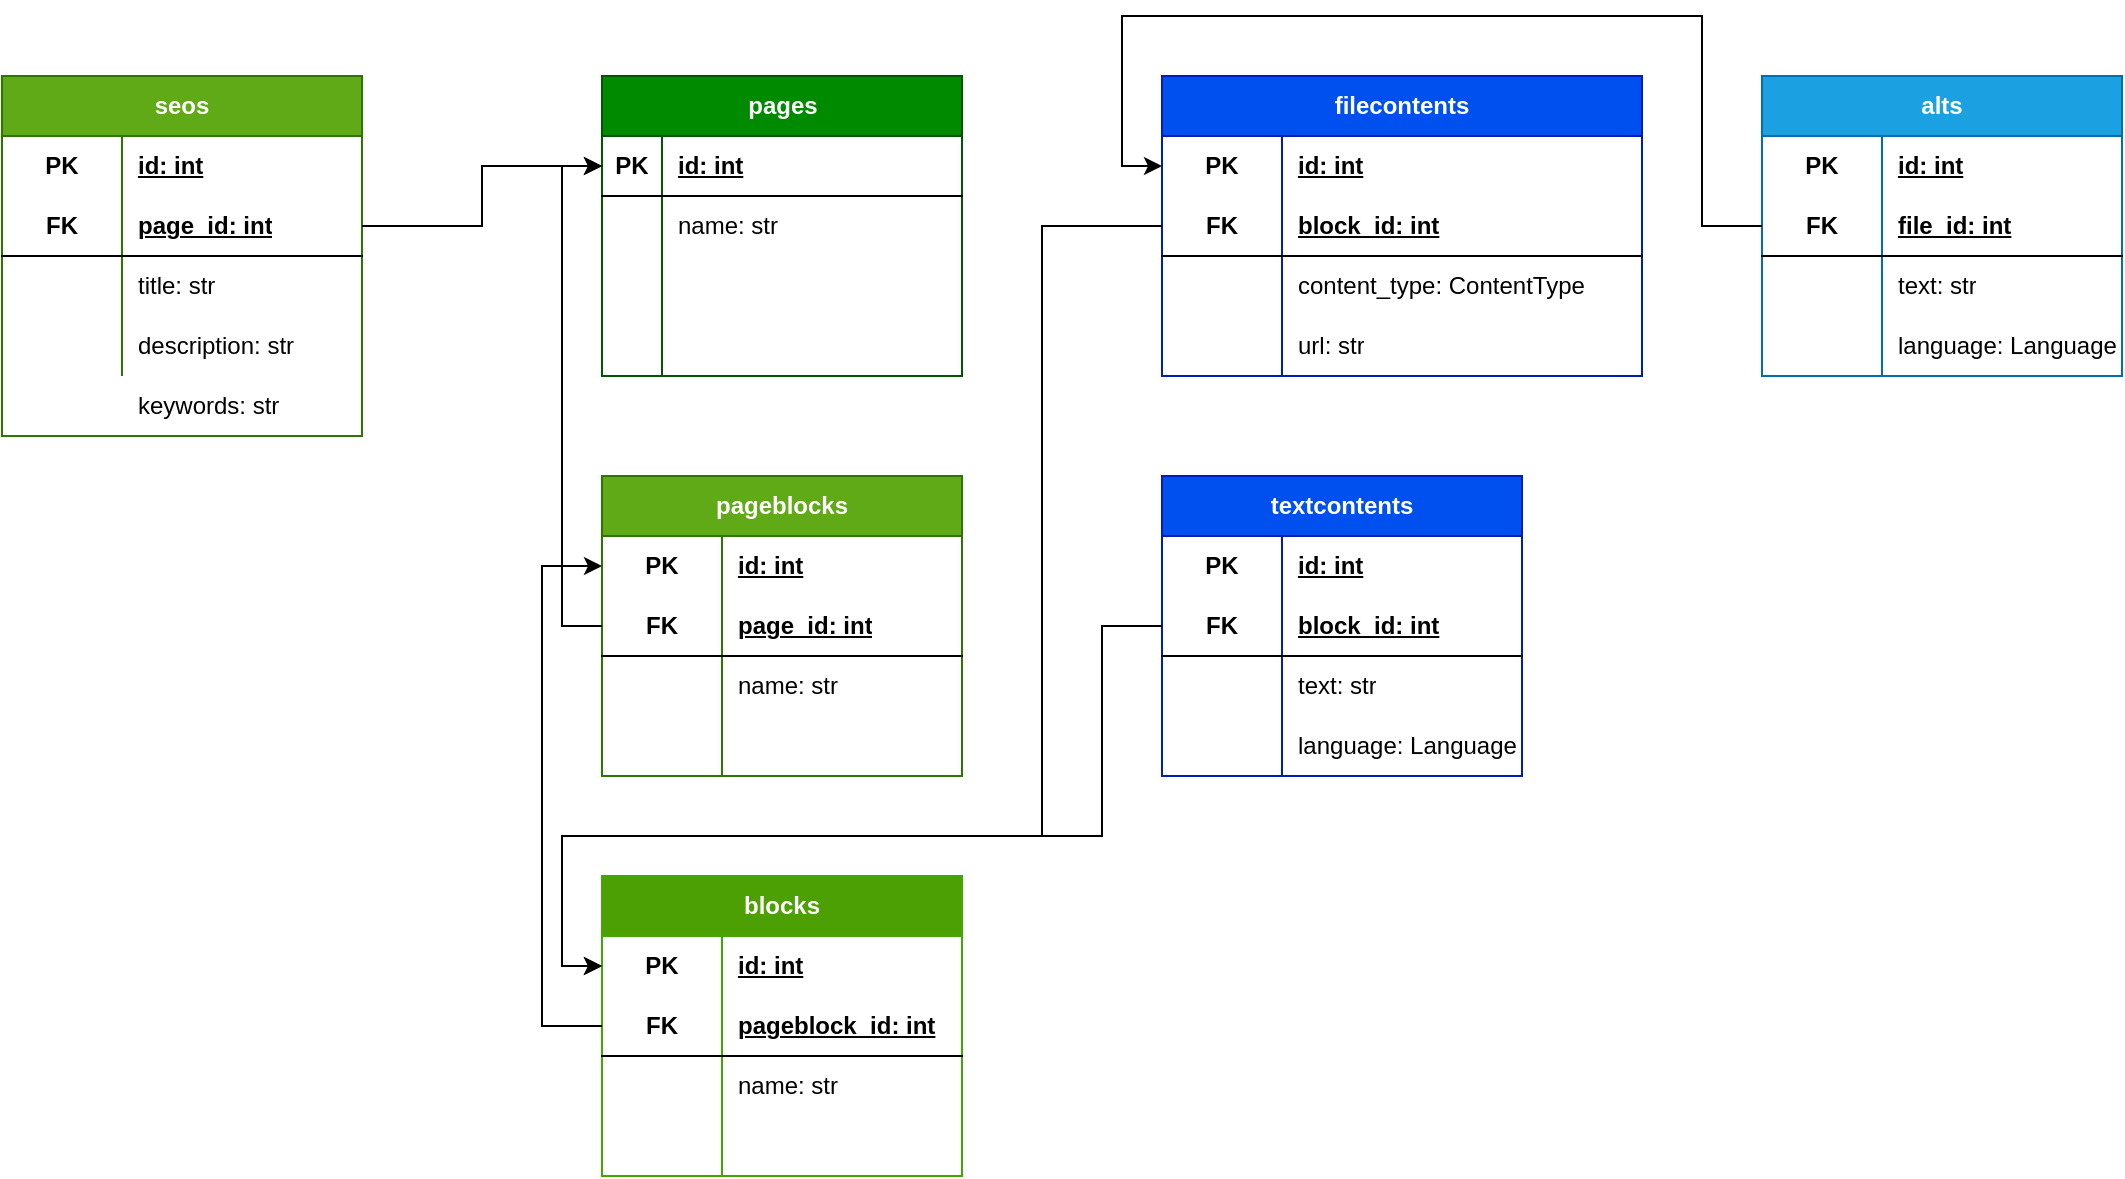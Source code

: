 <mxfile version="21.3.7" type="github">
  <diagram name="db" id="6t61us_oKFH6QvBOhGWx">
    <mxGraphModel dx="1941" dy="616" grid="1" gridSize="10" guides="1" tooltips="1" connect="1" arrows="1" fold="1" page="1" pageScale="1" pageWidth="827" pageHeight="1169" math="0" shadow="0">
      <root>
        <mxCell id="0" />
        <mxCell id="1" parent="0" />
        <mxCell id="Ygt4r0EHPsFmUSFiQXaP-1" value="pages" style="shape=table;startSize=30;container=1;collapsible=1;childLayout=tableLayout;fixedRows=1;rowLines=0;fontStyle=1;align=center;resizeLast=1;html=1;fillColor=#008a00;fontColor=#ffffff;strokeColor=#005700;" vertex="1" parent="1">
          <mxGeometry x="40" y="40" width="180" height="150" as="geometry" />
        </mxCell>
        <mxCell id="Ygt4r0EHPsFmUSFiQXaP-2" value="" style="shape=tableRow;horizontal=0;startSize=0;swimlaneHead=0;swimlaneBody=0;fillColor=none;collapsible=0;dropTarget=0;points=[[0,0.5],[1,0.5]];portConstraint=eastwest;top=0;left=0;right=0;bottom=1;" vertex="1" parent="Ygt4r0EHPsFmUSFiQXaP-1">
          <mxGeometry y="30" width="180" height="30" as="geometry" />
        </mxCell>
        <mxCell id="Ygt4r0EHPsFmUSFiQXaP-3" value="PK" style="shape=partialRectangle;connectable=0;fillColor=none;top=0;left=0;bottom=0;right=0;fontStyle=1;overflow=hidden;whiteSpace=wrap;html=1;" vertex="1" parent="Ygt4r0EHPsFmUSFiQXaP-2">
          <mxGeometry width="30" height="30" as="geometry">
            <mxRectangle width="30" height="30" as="alternateBounds" />
          </mxGeometry>
        </mxCell>
        <mxCell id="Ygt4r0EHPsFmUSFiQXaP-4" value="id: int" style="shape=partialRectangle;connectable=0;fillColor=none;top=0;left=0;bottom=0;right=0;align=left;spacingLeft=6;fontStyle=5;overflow=hidden;whiteSpace=wrap;html=1;" vertex="1" parent="Ygt4r0EHPsFmUSFiQXaP-2">
          <mxGeometry x="30" width="150" height="30" as="geometry">
            <mxRectangle width="150" height="30" as="alternateBounds" />
          </mxGeometry>
        </mxCell>
        <mxCell id="Ygt4r0EHPsFmUSFiQXaP-5" value="" style="shape=tableRow;horizontal=0;startSize=0;swimlaneHead=0;swimlaneBody=0;fillColor=none;collapsible=0;dropTarget=0;points=[[0,0.5],[1,0.5]];portConstraint=eastwest;top=0;left=0;right=0;bottom=0;" vertex="1" parent="Ygt4r0EHPsFmUSFiQXaP-1">
          <mxGeometry y="60" width="180" height="30" as="geometry" />
        </mxCell>
        <mxCell id="Ygt4r0EHPsFmUSFiQXaP-6" value="" style="shape=partialRectangle;connectable=0;fillColor=none;top=0;left=0;bottom=0;right=0;editable=1;overflow=hidden;whiteSpace=wrap;html=1;" vertex="1" parent="Ygt4r0EHPsFmUSFiQXaP-5">
          <mxGeometry width="30" height="30" as="geometry">
            <mxRectangle width="30" height="30" as="alternateBounds" />
          </mxGeometry>
        </mxCell>
        <mxCell id="Ygt4r0EHPsFmUSFiQXaP-7" value="name: str" style="shape=partialRectangle;connectable=0;fillColor=none;top=0;left=0;bottom=0;right=0;align=left;spacingLeft=6;overflow=hidden;whiteSpace=wrap;html=1;" vertex="1" parent="Ygt4r0EHPsFmUSFiQXaP-5">
          <mxGeometry x="30" width="150" height="30" as="geometry">
            <mxRectangle width="150" height="30" as="alternateBounds" />
          </mxGeometry>
        </mxCell>
        <mxCell id="Ygt4r0EHPsFmUSFiQXaP-8" value="" style="shape=tableRow;horizontal=0;startSize=0;swimlaneHead=0;swimlaneBody=0;fillColor=none;collapsible=0;dropTarget=0;points=[[0,0.5],[1,0.5]];portConstraint=eastwest;top=0;left=0;right=0;bottom=0;" vertex="1" parent="Ygt4r0EHPsFmUSFiQXaP-1">
          <mxGeometry y="90" width="180" height="30" as="geometry" />
        </mxCell>
        <mxCell id="Ygt4r0EHPsFmUSFiQXaP-9" value="" style="shape=partialRectangle;connectable=0;fillColor=none;top=0;left=0;bottom=0;right=0;editable=1;overflow=hidden;whiteSpace=wrap;html=1;" vertex="1" parent="Ygt4r0EHPsFmUSFiQXaP-8">
          <mxGeometry width="30" height="30" as="geometry">
            <mxRectangle width="30" height="30" as="alternateBounds" />
          </mxGeometry>
        </mxCell>
        <mxCell id="Ygt4r0EHPsFmUSFiQXaP-10" value="" style="shape=partialRectangle;connectable=0;fillColor=none;top=0;left=0;bottom=0;right=0;align=left;spacingLeft=6;overflow=hidden;whiteSpace=wrap;html=1;" vertex="1" parent="Ygt4r0EHPsFmUSFiQXaP-8">
          <mxGeometry x="30" width="150" height="30" as="geometry">
            <mxRectangle width="150" height="30" as="alternateBounds" />
          </mxGeometry>
        </mxCell>
        <mxCell id="Ygt4r0EHPsFmUSFiQXaP-11" value="" style="shape=tableRow;horizontal=0;startSize=0;swimlaneHead=0;swimlaneBody=0;fillColor=none;collapsible=0;dropTarget=0;points=[[0,0.5],[1,0.5]];portConstraint=eastwest;top=0;left=0;right=0;bottom=0;" vertex="1" parent="Ygt4r0EHPsFmUSFiQXaP-1">
          <mxGeometry y="120" width="180" height="30" as="geometry" />
        </mxCell>
        <mxCell id="Ygt4r0EHPsFmUSFiQXaP-12" value="" style="shape=partialRectangle;connectable=0;fillColor=none;top=0;left=0;bottom=0;right=0;editable=1;overflow=hidden;whiteSpace=wrap;html=1;" vertex="1" parent="Ygt4r0EHPsFmUSFiQXaP-11">
          <mxGeometry width="30" height="30" as="geometry">
            <mxRectangle width="30" height="30" as="alternateBounds" />
          </mxGeometry>
        </mxCell>
        <mxCell id="Ygt4r0EHPsFmUSFiQXaP-13" value="" style="shape=partialRectangle;connectable=0;fillColor=none;top=0;left=0;bottom=0;right=0;align=left;spacingLeft=6;overflow=hidden;whiteSpace=wrap;html=1;" vertex="1" parent="Ygt4r0EHPsFmUSFiQXaP-11">
          <mxGeometry x="30" width="150" height="30" as="geometry">
            <mxRectangle width="150" height="30" as="alternateBounds" />
          </mxGeometry>
        </mxCell>
        <mxCell id="Ygt4r0EHPsFmUSFiQXaP-27" value="pageblocks" style="shape=table;startSize=30;container=1;collapsible=1;childLayout=tableLayout;fixedRows=1;rowLines=0;fontStyle=1;align=center;resizeLast=1;html=1;whiteSpace=wrap;fillColor=#60a917;fontColor=#ffffff;strokeColor=#2D7600;" vertex="1" parent="1">
          <mxGeometry x="40" y="240" width="180" height="150" as="geometry" />
        </mxCell>
        <mxCell id="Ygt4r0EHPsFmUSFiQXaP-28" value="" style="shape=tableRow;horizontal=0;startSize=0;swimlaneHead=0;swimlaneBody=0;fillColor=none;collapsible=0;dropTarget=0;points=[[0,0.5],[1,0.5]];portConstraint=eastwest;top=0;left=0;right=0;bottom=0;html=1;" vertex="1" parent="Ygt4r0EHPsFmUSFiQXaP-27">
          <mxGeometry y="30" width="180" height="30" as="geometry" />
        </mxCell>
        <mxCell id="Ygt4r0EHPsFmUSFiQXaP-29" value="PK" style="shape=partialRectangle;connectable=0;fillColor=none;top=0;left=0;bottom=0;right=0;fontStyle=1;overflow=hidden;html=1;whiteSpace=wrap;" vertex="1" parent="Ygt4r0EHPsFmUSFiQXaP-28">
          <mxGeometry width="60" height="30" as="geometry">
            <mxRectangle width="60" height="30" as="alternateBounds" />
          </mxGeometry>
        </mxCell>
        <mxCell id="Ygt4r0EHPsFmUSFiQXaP-30" value="id: int" style="shape=partialRectangle;connectable=0;fillColor=none;top=0;left=0;bottom=0;right=0;align=left;spacingLeft=6;fontStyle=5;overflow=hidden;html=1;whiteSpace=wrap;" vertex="1" parent="Ygt4r0EHPsFmUSFiQXaP-28">
          <mxGeometry x="60" width="120" height="30" as="geometry">
            <mxRectangle width="120" height="30" as="alternateBounds" />
          </mxGeometry>
        </mxCell>
        <mxCell id="Ygt4r0EHPsFmUSFiQXaP-31" value="" style="shape=tableRow;horizontal=0;startSize=0;swimlaneHead=0;swimlaneBody=0;fillColor=none;collapsible=0;dropTarget=0;points=[[0,0.5],[1,0.5]];portConstraint=eastwest;top=0;left=0;right=0;bottom=1;html=1;" vertex="1" parent="Ygt4r0EHPsFmUSFiQXaP-27">
          <mxGeometry y="60" width="180" height="30" as="geometry" />
        </mxCell>
        <mxCell id="Ygt4r0EHPsFmUSFiQXaP-32" value="FK" style="shape=partialRectangle;connectable=0;fillColor=none;top=0;left=0;bottom=0;right=0;fontStyle=1;overflow=hidden;html=1;whiteSpace=wrap;" vertex="1" parent="Ygt4r0EHPsFmUSFiQXaP-31">
          <mxGeometry width="60" height="30" as="geometry">
            <mxRectangle width="60" height="30" as="alternateBounds" />
          </mxGeometry>
        </mxCell>
        <mxCell id="Ygt4r0EHPsFmUSFiQXaP-33" value="page_id: int" style="shape=partialRectangle;connectable=0;fillColor=none;top=0;left=0;bottom=0;right=0;align=left;spacingLeft=6;fontStyle=5;overflow=hidden;html=1;whiteSpace=wrap;" vertex="1" parent="Ygt4r0EHPsFmUSFiQXaP-31">
          <mxGeometry x="60" width="120" height="30" as="geometry">
            <mxRectangle width="120" height="30" as="alternateBounds" />
          </mxGeometry>
        </mxCell>
        <mxCell id="Ygt4r0EHPsFmUSFiQXaP-34" value="" style="shape=tableRow;horizontal=0;startSize=0;swimlaneHead=0;swimlaneBody=0;fillColor=none;collapsible=0;dropTarget=0;points=[[0,0.5],[1,0.5]];portConstraint=eastwest;top=0;left=0;right=0;bottom=0;html=1;" vertex="1" parent="Ygt4r0EHPsFmUSFiQXaP-27">
          <mxGeometry y="90" width="180" height="30" as="geometry" />
        </mxCell>
        <mxCell id="Ygt4r0EHPsFmUSFiQXaP-35" value="" style="shape=partialRectangle;connectable=0;fillColor=none;top=0;left=0;bottom=0;right=0;editable=1;overflow=hidden;html=1;whiteSpace=wrap;" vertex="1" parent="Ygt4r0EHPsFmUSFiQXaP-34">
          <mxGeometry width="60" height="30" as="geometry">
            <mxRectangle width="60" height="30" as="alternateBounds" />
          </mxGeometry>
        </mxCell>
        <mxCell id="Ygt4r0EHPsFmUSFiQXaP-36" value="name: str" style="shape=partialRectangle;connectable=0;fillColor=none;top=0;left=0;bottom=0;right=0;align=left;spacingLeft=6;overflow=hidden;html=1;whiteSpace=wrap;" vertex="1" parent="Ygt4r0EHPsFmUSFiQXaP-34">
          <mxGeometry x="60" width="120" height="30" as="geometry">
            <mxRectangle width="120" height="30" as="alternateBounds" />
          </mxGeometry>
        </mxCell>
        <mxCell id="Ygt4r0EHPsFmUSFiQXaP-37" value="" style="shape=tableRow;horizontal=0;startSize=0;swimlaneHead=0;swimlaneBody=0;fillColor=none;collapsible=0;dropTarget=0;points=[[0,0.5],[1,0.5]];portConstraint=eastwest;top=0;left=0;right=0;bottom=0;html=1;" vertex="1" parent="Ygt4r0EHPsFmUSFiQXaP-27">
          <mxGeometry y="120" width="180" height="30" as="geometry" />
        </mxCell>
        <mxCell id="Ygt4r0EHPsFmUSFiQXaP-38" value="" style="shape=partialRectangle;connectable=0;fillColor=none;top=0;left=0;bottom=0;right=0;editable=1;overflow=hidden;html=1;whiteSpace=wrap;" vertex="1" parent="Ygt4r0EHPsFmUSFiQXaP-37">
          <mxGeometry width="60" height="30" as="geometry">
            <mxRectangle width="60" height="30" as="alternateBounds" />
          </mxGeometry>
        </mxCell>
        <mxCell id="Ygt4r0EHPsFmUSFiQXaP-39" value="" style="shape=partialRectangle;connectable=0;fillColor=none;top=0;left=0;bottom=0;right=0;align=left;spacingLeft=6;overflow=hidden;html=1;whiteSpace=wrap;" vertex="1" parent="Ygt4r0EHPsFmUSFiQXaP-37">
          <mxGeometry x="60" width="120" height="30" as="geometry">
            <mxRectangle width="120" height="30" as="alternateBounds" />
          </mxGeometry>
        </mxCell>
        <mxCell id="Ygt4r0EHPsFmUSFiQXaP-41" style="edgeStyle=orthogonalEdgeStyle;rounded=0;orthogonalLoop=1;jettySize=auto;html=1;entryX=0;entryY=0.5;entryDx=0;entryDy=0;" edge="1" parent="1" source="Ygt4r0EHPsFmUSFiQXaP-31" target="Ygt4r0EHPsFmUSFiQXaP-2">
          <mxGeometry relative="1" as="geometry" />
        </mxCell>
        <mxCell id="Ygt4r0EHPsFmUSFiQXaP-42" value="blocks" style="shape=table;startSize=30;container=1;collapsible=1;childLayout=tableLayout;fixedRows=1;rowLines=0;fontStyle=1;align=center;resizeLast=1;html=1;whiteSpace=wrap;fillColor=#4ca003;fontColor=#ffffff;strokeColor=#40A800;" vertex="1" parent="1">
          <mxGeometry x="40" y="440" width="180" height="150" as="geometry" />
        </mxCell>
        <mxCell id="Ygt4r0EHPsFmUSFiQXaP-43" value="" style="shape=tableRow;horizontal=0;startSize=0;swimlaneHead=0;swimlaneBody=0;fillColor=none;collapsible=0;dropTarget=0;points=[[0,0.5],[1,0.5]];portConstraint=eastwest;top=0;left=0;right=0;bottom=0;html=1;" vertex="1" parent="Ygt4r0EHPsFmUSFiQXaP-42">
          <mxGeometry y="30" width="180" height="30" as="geometry" />
        </mxCell>
        <mxCell id="Ygt4r0EHPsFmUSFiQXaP-44" value="PK" style="shape=partialRectangle;connectable=0;fillColor=none;top=0;left=0;bottom=0;right=0;fontStyle=1;overflow=hidden;html=1;whiteSpace=wrap;" vertex="1" parent="Ygt4r0EHPsFmUSFiQXaP-43">
          <mxGeometry width="60" height="30" as="geometry">
            <mxRectangle width="60" height="30" as="alternateBounds" />
          </mxGeometry>
        </mxCell>
        <mxCell id="Ygt4r0EHPsFmUSFiQXaP-45" value="id: int" style="shape=partialRectangle;connectable=0;fillColor=none;top=0;left=0;bottom=0;right=0;align=left;spacingLeft=6;fontStyle=5;overflow=hidden;html=1;whiteSpace=wrap;" vertex="1" parent="Ygt4r0EHPsFmUSFiQXaP-43">
          <mxGeometry x="60" width="120" height="30" as="geometry">
            <mxRectangle width="120" height="30" as="alternateBounds" />
          </mxGeometry>
        </mxCell>
        <mxCell id="Ygt4r0EHPsFmUSFiQXaP-46" value="" style="shape=tableRow;horizontal=0;startSize=0;swimlaneHead=0;swimlaneBody=0;fillColor=none;collapsible=0;dropTarget=0;points=[[0,0.5],[1,0.5]];portConstraint=eastwest;top=0;left=0;right=0;bottom=1;html=1;" vertex="1" parent="Ygt4r0EHPsFmUSFiQXaP-42">
          <mxGeometry y="60" width="180" height="30" as="geometry" />
        </mxCell>
        <mxCell id="Ygt4r0EHPsFmUSFiQXaP-47" value="FK" style="shape=partialRectangle;connectable=0;fillColor=none;top=0;left=0;bottom=0;right=0;fontStyle=1;overflow=hidden;html=1;whiteSpace=wrap;" vertex="1" parent="Ygt4r0EHPsFmUSFiQXaP-46">
          <mxGeometry width="60" height="30" as="geometry">
            <mxRectangle width="60" height="30" as="alternateBounds" />
          </mxGeometry>
        </mxCell>
        <mxCell id="Ygt4r0EHPsFmUSFiQXaP-48" value="pageblock_id: int" style="shape=partialRectangle;connectable=0;fillColor=none;top=0;left=0;bottom=0;right=0;align=left;spacingLeft=6;fontStyle=5;overflow=hidden;html=1;whiteSpace=wrap;" vertex="1" parent="Ygt4r0EHPsFmUSFiQXaP-46">
          <mxGeometry x="60" width="120" height="30" as="geometry">
            <mxRectangle width="120" height="30" as="alternateBounds" />
          </mxGeometry>
        </mxCell>
        <mxCell id="Ygt4r0EHPsFmUSFiQXaP-49" value="" style="shape=tableRow;horizontal=0;startSize=0;swimlaneHead=0;swimlaneBody=0;fillColor=none;collapsible=0;dropTarget=0;points=[[0,0.5],[1,0.5]];portConstraint=eastwest;top=0;left=0;right=0;bottom=0;html=1;" vertex="1" parent="Ygt4r0EHPsFmUSFiQXaP-42">
          <mxGeometry y="90" width="180" height="30" as="geometry" />
        </mxCell>
        <mxCell id="Ygt4r0EHPsFmUSFiQXaP-50" value="" style="shape=partialRectangle;connectable=0;fillColor=none;top=0;left=0;bottom=0;right=0;editable=1;overflow=hidden;html=1;whiteSpace=wrap;" vertex="1" parent="Ygt4r0EHPsFmUSFiQXaP-49">
          <mxGeometry width="60" height="30" as="geometry">
            <mxRectangle width="60" height="30" as="alternateBounds" />
          </mxGeometry>
        </mxCell>
        <mxCell id="Ygt4r0EHPsFmUSFiQXaP-51" value="name: str" style="shape=partialRectangle;connectable=0;fillColor=none;top=0;left=0;bottom=0;right=0;align=left;spacingLeft=6;overflow=hidden;html=1;whiteSpace=wrap;" vertex="1" parent="Ygt4r0EHPsFmUSFiQXaP-49">
          <mxGeometry x="60" width="120" height="30" as="geometry">
            <mxRectangle width="120" height="30" as="alternateBounds" />
          </mxGeometry>
        </mxCell>
        <mxCell id="Ygt4r0EHPsFmUSFiQXaP-52" value="" style="shape=tableRow;horizontal=0;startSize=0;swimlaneHead=0;swimlaneBody=0;fillColor=none;collapsible=0;dropTarget=0;points=[[0,0.5],[1,0.5]];portConstraint=eastwest;top=0;left=0;right=0;bottom=0;html=1;" vertex="1" parent="Ygt4r0EHPsFmUSFiQXaP-42">
          <mxGeometry y="120" width="180" height="30" as="geometry" />
        </mxCell>
        <mxCell id="Ygt4r0EHPsFmUSFiQXaP-53" value="" style="shape=partialRectangle;connectable=0;fillColor=none;top=0;left=0;bottom=0;right=0;editable=1;overflow=hidden;html=1;whiteSpace=wrap;" vertex="1" parent="Ygt4r0EHPsFmUSFiQXaP-52">
          <mxGeometry width="60" height="30" as="geometry">
            <mxRectangle width="60" height="30" as="alternateBounds" />
          </mxGeometry>
        </mxCell>
        <mxCell id="Ygt4r0EHPsFmUSFiQXaP-54" value="" style="shape=partialRectangle;connectable=0;fillColor=none;top=0;left=0;bottom=0;right=0;align=left;spacingLeft=6;overflow=hidden;html=1;whiteSpace=wrap;" vertex="1" parent="Ygt4r0EHPsFmUSFiQXaP-52">
          <mxGeometry x="60" width="120" height="30" as="geometry">
            <mxRectangle width="120" height="30" as="alternateBounds" />
          </mxGeometry>
        </mxCell>
        <mxCell id="Ygt4r0EHPsFmUSFiQXaP-55" style="edgeStyle=orthogonalEdgeStyle;rounded=0;orthogonalLoop=1;jettySize=auto;html=1;entryX=0;entryY=0.5;entryDx=0;entryDy=0;" edge="1" parent="1" source="Ygt4r0EHPsFmUSFiQXaP-46" target="Ygt4r0EHPsFmUSFiQXaP-28">
          <mxGeometry relative="1" as="geometry">
            <Array as="points">
              <mxPoint x="10" y="515" />
              <mxPoint x="10" y="285" />
            </Array>
          </mxGeometry>
        </mxCell>
        <mxCell id="Ygt4r0EHPsFmUSFiQXaP-56" value="filecontents" style="shape=table;startSize=30;container=1;collapsible=1;childLayout=tableLayout;fixedRows=1;rowLines=0;fontStyle=1;align=center;resizeLast=1;html=1;whiteSpace=wrap;fillColor=#0050ef;fontColor=#ffffff;strokeColor=#001DBC;" vertex="1" parent="1">
          <mxGeometry x="320" y="40" width="240" height="150" as="geometry" />
        </mxCell>
        <mxCell id="Ygt4r0EHPsFmUSFiQXaP-57" value="" style="shape=tableRow;horizontal=0;startSize=0;swimlaneHead=0;swimlaneBody=0;fillColor=none;collapsible=0;dropTarget=0;points=[[0,0.5],[1,0.5]];portConstraint=eastwest;top=0;left=0;right=0;bottom=0;html=1;" vertex="1" parent="Ygt4r0EHPsFmUSFiQXaP-56">
          <mxGeometry y="30" width="240" height="30" as="geometry" />
        </mxCell>
        <mxCell id="Ygt4r0EHPsFmUSFiQXaP-58" value="PK" style="shape=partialRectangle;connectable=0;fillColor=none;top=0;left=0;bottom=0;right=0;fontStyle=1;overflow=hidden;html=1;whiteSpace=wrap;" vertex="1" parent="Ygt4r0EHPsFmUSFiQXaP-57">
          <mxGeometry width="60" height="30" as="geometry">
            <mxRectangle width="60" height="30" as="alternateBounds" />
          </mxGeometry>
        </mxCell>
        <mxCell id="Ygt4r0EHPsFmUSFiQXaP-59" value="id: int" style="shape=partialRectangle;connectable=0;fillColor=none;top=0;left=0;bottom=0;right=0;align=left;spacingLeft=6;fontStyle=5;overflow=hidden;html=1;whiteSpace=wrap;" vertex="1" parent="Ygt4r0EHPsFmUSFiQXaP-57">
          <mxGeometry x="60" width="180" height="30" as="geometry">
            <mxRectangle width="180" height="30" as="alternateBounds" />
          </mxGeometry>
        </mxCell>
        <mxCell id="Ygt4r0EHPsFmUSFiQXaP-60" value="" style="shape=tableRow;horizontal=0;startSize=0;swimlaneHead=0;swimlaneBody=0;fillColor=none;collapsible=0;dropTarget=0;points=[[0,0.5],[1,0.5]];portConstraint=eastwest;top=0;left=0;right=0;bottom=1;html=1;" vertex="1" parent="Ygt4r0EHPsFmUSFiQXaP-56">
          <mxGeometry y="60" width="240" height="30" as="geometry" />
        </mxCell>
        <mxCell id="Ygt4r0EHPsFmUSFiQXaP-61" value="FK" style="shape=partialRectangle;connectable=0;fillColor=none;top=0;left=0;bottom=0;right=0;fontStyle=1;overflow=hidden;html=1;whiteSpace=wrap;" vertex="1" parent="Ygt4r0EHPsFmUSFiQXaP-60">
          <mxGeometry width="60" height="30" as="geometry">
            <mxRectangle width="60" height="30" as="alternateBounds" />
          </mxGeometry>
        </mxCell>
        <mxCell id="Ygt4r0EHPsFmUSFiQXaP-62" value="block_id: int" style="shape=partialRectangle;connectable=0;fillColor=none;top=0;left=0;bottom=0;right=0;align=left;spacingLeft=6;fontStyle=5;overflow=hidden;html=1;whiteSpace=wrap;" vertex="1" parent="Ygt4r0EHPsFmUSFiQXaP-60">
          <mxGeometry x="60" width="180" height="30" as="geometry">
            <mxRectangle width="180" height="30" as="alternateBounds" />
          </mxGeometry>
        </mxCell>
        <mxCell id="Ygt4r0EHPsFmUSFiQXaP-63" value="" style="shape=tableRow;horizontal=0;startSize=0;swimlaneHead=0;swimlaneBody=0;fillColor=none;collapsible=0;dropTarget=0;points=[[0,0.5],[1,0.5]];portConstraint=eastwest;top=0;left=0;right=0;bottom=0;html=1;" vertex="1" parent="Ygt4r0EHPsFmUSFiQXaP-56">
          <mxGeometry y="90" width="240" height="30" as="geometry" />
        </mxCell>
        <mxCell id="Ygt4r0EHPsFmUSFiQXaP-64" value="" style="shape=partialRectangle;connectable=0;fillColor=none;top=0;left=0;bottom=0;right=0;editable=1;overflow=hidden;html=1;whiteSpace=wrap;" vertex="1" parent="Ygt4r0EHPsFmUSFiQXaP-63">
          <mxGeometry width="60" height="30" as="geometry">
            <mxRectangle width="60" height="30" as="alternateBounds" />
          </mxGeometry>
        </mxCell>
        <mxCell id="Ygt4r0EHPsFmUSFiQXaP-65" value="content_type: ContentType" style="shape=partialRectangle;connectable=0;fillColor=none;top=0;left=0;bottom=0;right=0;align=left;spacingLeft=6;overflow=hidden;html=1;whiteSpace=wrap;" vertex="1" parent="Ygt4r0EHPsFmUSFiQXaP-63">
          <mxGeometry x="60" width="180" height="30" as="geometry">
            <mxRectangle width="180" height="30" as="alternateBounds" />
          </mxGeometry>
        </mxCell>
        <mxCell id="Ygt4r0EHPsFmUSFiQXaP-66" value="" style="shape=tableRow;horizontal=0;startSize=0;swimlaneHead=0;swimlaneBody=0;fillColor=none;collapsible=0;dropTarget=0;points=[[0,0.5],[1,0.5]];portConstraint=eastwest;top=0;left=0;right=0;bottom=0;html=1;" vertex="1" parent="Ygt4r0EHPsFmUSFiQXaP-56">
          <mxGeometry y="120" width="240" height="30" as="geometry" />
        </mxCell>
        <mxCell id="Ygt4r0EHPsFmUSFiQXaP-67" value="" style="shape=partialRectangle;connectable=0;fillColor=none;top=0;left=0;bottom=0;right=0;editable=1;overflow=hidden;html=1;whiteSpace=wrap;" vertex="1" parent="Ygt4r0EHPsFmUSFiQXaP-66">
          <mxGeometry width="60" height="30" as="geometry">
            <mxRectangle width="60" height="30" as="alternateBounds" />
          </mxGeometry>
        </mxCell>
        <mxCell id="Ygt4r0EHPsFmUSFiQXaP-68" value="url: str" style="shape=partialRectangle;connectable=0;fillColor=none;top=0;left=0;bottom=0;right=0;align=left;spacingLeft=6;overflow=hidden;html=1;whiteSpace=wrap;" vertex="1" parent="Ygt4r0EHPsFmUSFiQXaP-66">
          <mxGeometry x="60" width="180" height="30" as="geometry">
            <mxRectangle width="180" height="30" as="alternateBounds" />
          </mxGeometry>
        </mxCell>
        <mxCell id="Ygt4r0EHPsFmUSFiQXaP-69" style="edgeStyle=orthogonalEdgeStyle;rounded=0;orthogonalLoop=1;jettySize=auto;html=1;entryX=0;entryY=0.5;entryDx=0;entryDy=0;" edge="1" parent="1" source="Ygt4r0EHPsFmUSFiQXaP-60" target="Ygt4r0EHPsFmUSFiQXaP-43">
          <mxGeometry relative="1" as="geometry">
            <Array as="points">
              <mxPoint x="260" y="115" />
              <mxPoint x="260" y="420" />
              <mxPoint x="20" y="420" />
              <mxPoint x="20" y="485" />
            </Array>
          </mxGeometry>
        </mxCell>
        <mxCell id="Ygt4r0EHPsFmUSFiQXaP-70" value="textcontents" style="shape=table;startSize=30;container=1;collapsible=1;childLayout=tableLayout;fixedRows=1;rowLines=0;fontStyle=1;align=center;resizeLast=1;html=1;whiteSpace=wrap;fillColor=#0050ef;fontColor=#ffffff;strokeColor=#001DBC;" vertex="1" parent="1">
          <mxGeometry x="320" y="240" width="180" height="150" as="geometry" />
        </mxCell>
        <mxCell id="Ygt4r0EHPsFmUSFiQXaP-71" value="" style="shape=tableRow;horizontal=0;startSize=0;swimlaneHead=0;swimlaneBody=0;fillColor=none;collapsible=0;dropTarget=0;points=[[0,0.5],[1,0.5]];portConstraint=eastwest;top=0;left=0;right=0;bottom=0;html=1;" vertex="1" parent="Ygt4r0EHPsFmUSFiQXaP-70">
          <mxGeometry y="30" width="180" height="30" as="geometry" />
        </mxCell>
        <mxCell id="Ygt4r0EHPsFmUSFiQXaP-72" value="PK" style="shape=partialRectangle;connectable=0;fillColor=none;top=0;left=0;bottom=0;right=0;fontStyle=1;overflow=hidden;html=1;whiteSpace=wrap;" vertex="1" parent="Ygt4r0EHPsFmUSFiQXaP-71">
          <mxGeometry width="60" height="30" as="geometry">
            <mxRectangle width="60" height="30" as="alternateBounds" />
          </mxGeometry>
        </mxCell>
        <mxCell id="Ygt4r0EHPsFmUSFiQXaP-73" value="id: int" style="shape=partialRectangle;connectable=0;fillColor=none;top=0;left=0;bottom=0;right=0;align=left;spacingLeft=6;fontStyle=5;overflow=hidden;html=1;whiteSpace=wrap;" vertex="1" parent="Ygt4r0EHPsFmUSFiQXaP-71">
          <mxGeometry x="60" width="120" height="30" as="geometry">
            <mxRectangle width="120" height="30" as="alternateBounds" />
          </mxGeometry>
        </mxCell>
        <mxCell id="Ygt4r0EHPsFmUSFiQXaP-74" value="" style="shape=tableRow;horizontal=0;startSize=0;swimlaneHead=0;swimlaneBody=0;fillColor=none;collapsible=0;dropTarget=0;points=[[0,0.5],[1,0.5]];portConstraint=eastwest;top=0;left=0;right=0;bottom=1;html=1;" vertex="1" parent="Ygt4r0EHPsFmUSFiQXaP-70">
          <mxGeometry y="60" width="180" height="30" as="geometry" />
        </mxCell>
        <mxCell id="Ygt4r0EHPsFmUSFiQXaP-75" value="FK" style="shape=partialRectangle;connectable=0;fillColor=none;top=0;left=0;bottom=0;right=0;fontStyle=1;overflow=hidden;html=1;whiteSpace=wrap;" vertex="1" parent="Ygt4r0EHPsFmUSFiQXaP-74">
          <mxGeometry width="60" height="30" as="geometry">
            <mxRectangle width="60" height="30" as="alternateBounds" />
          </mxGeometry>
        </mxCell>
        <mxCell id="Ygt4r0EHPsFmUSFiQXaP-76" value="block_id: int" style="shape=partialRectangle;connectable=0;fillColor=none;top=0;left=0;bottom=0;right=0;align=left;spacingLeft=6;fontStyle=5;overflow=hidden;html=1;whiteSpace=wrap;" vertex="1" parent="Ygt4r0EHPsFmUSFiQXaP-74">
          <mxGeometry x="60" width="120" height="30" as="geometry">
            <mxRectangle width="120" height="30" as="alternateBounds" />
          </mxGeometry>
        </mxCell>
        <mxCell id="Ygt4r0EHPsFmUSFiQXaP-77" value="" style="shape=tableRow;horizontal=0;startSize=0;swimlaneHead=0;swimlaneBody=0;fillColor=none;collapsible=0;dropTarget=0;points=[[0,0.5],[1,0.5]];portConstraint=eastwest;top=0;left=0;right=0;bottom=0;html=1;" vertex="1" parent="Ygt4r0EHPsFmUSFiQXaP-70">
          <mxGeometry y="90" width="180" height="30" as="geometry" />
        </mxCell>
        <mxCell id="Ygt4r0EHPsFmUSFiQXaP-78" value="" style="shape=partialRectangle;connectable=0;fillColor=none;top=0;left=0;bottom=0;right=0;editable=1;overflow=hidden;html=1;whiteSpace=wrap;" vertex="1" parent="Ygt4r0EHPsFmUSFiQXaP-77">
          <mxGeometry width="60" height="30" as="geometry">
            <mxRectangle width="60" height="30" as="alternateBounds" />
          </mxGeometry>
        </mxCell>
        <mxCell id="Ygt4r0EHPsFmUSFiQXaP-79" value="text: str" style="shape=partialRectangle;connectable=0;fillColor=none;top=0;left=0;bottom=0;right=0;align=left;spacingLeft=6;overflow=hidden;html=1;whiteSpace=wrap;" vertex="1" parent="Ygt4r0EHPsFmUSFiQXaP-77">
          <mxGeometry x="60" width="120" height="30" as="geometry">
            <mxRectangle width="120" height="30" as="alternateBounds" />
          </mxGeometry>
        </mxCell>
        <mxCell id="Ygt4r0EHPsFmUSFiQXaP-80" value="" style="shape=tableRow;horizontal=0;startSize=0;swimlaneHead=0;swimlaneBody=0;fillColor=none;collapsible=0;dropTarget=0;points=[[0,0.5],[1,0.5]];portConstraint=eastwest;top=0;left=0;right=0;bottom=0;html=1;" vertex="1" parent="Ygt4r0EHPsFmUSFiQXaP-70">
          <mxGeometry y="120" width="180" height="30" as="geometry" />
        </mxCell>
        <mxCell id="Ygt4r0EHPsFmUSFiQXaP-81" value="" style="shape=partialRectangle;connectable=0;fillColor=none;top=0;left=0;bottom=0;right=0;editable=1;overflow=hidden;html=1;whiteSpace=wrap;" vertex="1" parent="Ygt4r0EHPsFmUSFiQXaP-80">
          <mxGeometry width="60" height="30" as="geometry">
            <mxRectangle width="60" height="30" as="alternateBounds" />
          </mxGeometry>
        </mxCell>
        <mxCell id="Ygt4r0EHPsFmUSFiQXaP-82" value="language: Language" style="shape=partialRectangle;connectable=0;fillColor=none;top=0;left=0;bottom=0;right=0;align=left;spacingLeft=6;overflow=hidden;html=1;whiteSpace=wrap;" vertex="1" parent="Ygt4r0EHPsFmUSFiQXaP-80">
          <mxGeometry x="60" width="120" height="30" as="geometry">
            <mxRectangle width="120" height="30" as="alternateBounds" />
          </mxGeometry>
        </mxCell>
        <mxCell id="Ygt4r0EHPsFmUSFiQXaP-86" value="alts" style="shape=table;startSize=30;container=1;collapsible=1;childLayout=tableLayout;fixedRows=1;rowLines=0;fontStyle=1;align=center;resizeLast=1;html=1;whiteSpace=wrap;fillColor=#1ba1e2;fontColor=#ffffff;strokeColor=#006EAF;" vertex="1" parent="1">
          <mxGeometry x="620" y="40" width="180" height="150" as="geometry" />
        </mxCell>
        <mxCell id="Ygt4r0EHPsFmUSFiQXaP-87" value="" style="shape=tableRow;horizontal=0;startSize=0;swimlaneHead=0;swimlaneBody=0;fillColor=none;collapsible=0;dropTarget=0;points=[[0,0.5],[1,0.5]];portConstraint=eastwest;top=0;left=0;right=0;bottom=0;html=1;" vertex="1" parent="Ygt4r0EHPsFmUSFiQXaP-86">
          <mxGeometry y="30" width="180" height="30" as="geometry" />
        </mxCell>
        <mxCell id="Ygt4r0EHPsFmUSFiQXaP-88" value="PK" style="shape=partialRectangle;connectable=0;fillColor=none;top=0;left=0;bottom=0;right=0;fontStyle=1;overflow=hidden;html=1;whiteSpace=wrap;" vertex="1" parent="Ygt4r0EHPsFmUSFiQXaP-87">
          <mxGeometry width="60" height="30" as="geometry">
            <mxRectangle width="60" height="30" as="alternateBounds" />
          </mxGeometry>
        </mxCell>
        <mxCell id="Ygt4r0EHPsFmUSFiQXaP-89" value="id: int" style="shape=partialRectangle;connectable=0;fillColor=none;top=0;left=0;bottom=0;right=0;align=left;spacingLeft=6;fontStyle=5;overflow=hidden;html=1;whiteSpace=wrap;" vertex="1" parent="Ygt4r0EHPsFmUSFiQXaP-87">
          <mxGeometry x="60" width="120" height="30" as="geometry">
            <mxRectangle width="120" height="30" as="alternateBounds" />
          </mxGeometry>
        </mxCell>
        <mxCell id="Ygt4r0EHPsFmUSFiQXaP-90" value="" style="shape=tableRow;horizontal=0;startSize=0;swimlaneHead=0;swimlaneBody=0;fillColor=none;collapsible=0;dropTarget=0;points=[[0,0.5],[1,0.5]];portConstraint=eastwest;top=0;left=0;right=0;bottom=1;html=1;" vertex="1" parent="Ygt4r0EHPsFmUSFiQXaP-86">
          <mxGeometry y="60" width="180" height="30" as="geometry" />
        </mxCell>
        <mxCell id="Ygt4r0EHPsFmUSFiQXaP-91" value="FK" style="shape=partialRectangle;connectable=0;fillColor=none;top=0;left=0;bottom=0;right=0;fontStyle=1;overflow=hidden;html=1;whiteSpace=wrap;" vertex="1" parent="Ygt4r0EHPsFmUSFiQXaP-90">
          <mxGeometry width="60" height="30" as="geometry">
            <mxRectangle width="60" height="30" as="alternateBounds" />
          </mxGeometry>
        </mxCell>
        <mxCell id="Ygt4r0EHPsFmUSFiQXaP-92" value="file_id: int" style="shape=partialRectangle;connectable=0;fillColor=none;top=0;left=0;bottom=0;right=0;align=left;spacingLeft=6;fontStyle=5;overflow=hidden;html=1;whiteSpace=wrap;" vertex="1" parent="Ygt4r0EHPsFmUSFiQXaP-90">
          <mxGeometry x="60" width="120" height="30" as="geometry">
            <mxRectangle width="120" height="30" as="alternateBounds" />
          </mxGeometry>
        </mxCell>
        <mxCell id="Ygt4r0EHPsFmUSFiQXaP-93" value="" style="shape=tableRow;horizontal=0;startSize=0;swimlaneHead=0;swimlaneBody=0;fillColor=none;collapsible=0;dropTarget=0;points=[[0,0.5],[1,0.5]];portConstraint=eastwest;top=0;left=0;right=0;bottom=0;html=1;" vertex="1" parent="Ygt4r0EHPsFmUSFiQXaP-86">
          <mxGeometry y="90" width="180" height="30" as="geometry" />
        </mxCell>
        <mxCell id="Ygt4r0EHPsFmUSFiQXaP-94" value="" style="shape=partialRectangle;connectable=0;fillColor=none;top=0;left=0;bottom=0;right=0;editable=1;overflow=hidden;html=1;whiteSpace=wrap;" vertex="1" parent="Ygt4r0EHPsFmUSFiQXaP-93">
          <mxGeometry width="60" height="30" as="geometry">
            <mxRectangle width="60" height="30" as="alternateBounds" />
          </mxGeometry>
        </mxCell>
        <mxCell id="Ygt4r0EHPsFmUSFiQXaP-95" value="text: str" style="shape=partialRectangle;connectable=0;fillColor=none;top=0;left=0;bottom=0;right=0;align=left;spacingLeft=6;overflow=hidden;html=1;whiteSpace=wrap;" vertex="1" parent="Ygt4r0EHPsFmUSFiQXaP-93">
          <mxGeometry x="60" width="120" height="30" as="geometry">
            <mxRectangle width="120" height="30" as="alternateBounds" />
          </mxGeometry>
        </mxCell>
        <mxCell id="Ygt4r0EHPsFmUSFiQXaP-96" value="" style="shape=tableRow;horizontal=0;startSize=0;swimlaneHead=0;swimlaneBody=0;fillColor=none;collapsible=0;dropTarget=0;points=[[0,0.5],[1,0.5]];portConstraint=eastwest;top=0;left=0;right=0;bottom=0;html=1;" vertex="1" parent="Ygt4r0EHPsFmUSFiQXaP-86">
          <mxGeometry y="120" width="180" height="30" as="geometry" />
        </mxCell>
        <mxCell id="Ygt4r0EHPsFmUSFiQXaP-97" value="" style="shape=partialRectangle;connectable=0;fillColor=none;top=0;left=0;bottom=0;right=0;editable=1;overflow=hidden;html=1;whiteSpace=wrap;" vertex="1" parent="Ygt4r0EHPsFmUSFiQXaP-96">
          <mxGeometry width="60" height="30" as="geometry">
            <mxRectangle width="60" height="30" as="alternateBounds" />
          </mxGeometry>
        </mxCell>
        <mxCell id="Ygt4r0EHPsFmUSFiQXaP-98" value="language: Language" style="shape=partialRectangle;connectable=0;fillColor=none;top=0;left=0;bottom=0;right=0;align=left;spacingLeft=6;overflow=hidden;html=1;whiteSpace=wrap;" vertex="1" parent="Ygt4r0EHPsFmUSFiQXaP-96">
          <mxGeometry x="60" width="120" height="30" as="geometry">
            <mxRectangle width="120" height="30" as="alternateBounds" />
          </mxGeometry>
        </mxCell>
        <mxCell id="Ygt4r0EHPsFmUSFiQXaP-99" style="edgeStyle=orthogonalEdgeStyle;rounded=0;orthogonalLoop=1;jettySize=auto;html=1;entryX=0;entryY=0.5;entryDx=0;entryDy=0;" edge="1" parent="1" source="Ygt4r0EHPsFmUSFiQXaP-90" target="Ygt4r0EHPsFmUSFiQXaP-57">
          <mxGeometry relative="1" as="geometry">
            <Array as="points">
              <mxPoint x="590" y="115" />
              <mxPoint x="590" y="10" />
              <mxPoint x="300" y="10" />
              <mxPoint x="300" y="85" />
            </Array>
          </mxGeometry>
        </mxCell>
        <mxCell id="Ygt4r0EHPsFmUSFiQXaP-100" style="edgeStyle=orthogonalEdgeStyle;rounded=0;orthogonalLoop=1;jettySize=auto;html=1;entryX=0;entryY=0.5;entryDx=0;entryDy=0;" edge="1" parent="1" source="Ygt4r0EHPsFmUSFiQXaP-74" target="Ygt4r0EHPsFmUSFiQXaP-43">
          <mxGeometry relative="1" as="geometry">
            <Array as="points">
              <mxPoint x="290" y="315" />
              <mxPoint x="290" y="420" />
              <mxPoint x="20" y="420" />
              <mxPoint x="20" y="485" />
            </Array>
          </mxGeometry>
        </mxCell>
        <mxCell id="Ygt4r0EHPsFmUSFiQXaP-118" value="seos" style="shape=table;startSize=30;container=1;collapsible=1;childLayout=tableLayout;fixedRows=1;rowLines=0;fontStyle=1;align=center;resizeLast=1;html=1;whiteSpace=wrap;fillColor=#60a917;fontColor=#ffffff;strokeColor=#2D7600;" vertex="1" parent="1">
          <mxGeometry x="-260" y="40" width="180" height="180" as="geometry" />
        </mxCell>
        <mxCell id="Ygt4r0EHPsFmUSFiQXaP-119" value="" style="shape=tableRow;horizontal=0;startSize=0;swimlaneHead=0;swimlaneBody=0;fillColor=none;collapsible=0;dropTarget=0;points=[[0,0.5],[1,0.5]];portConstraint=eastwest;top=0;left=0;right=0;bottom=0;html=1;" vertex="1" parent="Ygt4r0EHPsFmUSFiQXaP-118">
          <mxGeometry y="30" width="180" height="30" as="geometry" />
        </mxCell>
        <mxCell id="Ygt4r0EHPsFmUSFiQXaP-120" value="PK" style="shape=partialRectangle;connectable=0;fillColor=none;top=0;left=0;bottom=0;right=0;fontStyle=1;overflow=hidden;html=1;whiteSpace=wrap;" vertex="1" parent="Ygt4r0EHPsFmUSFiQXaP-119">
          <mxGeometry width="60" height="30" as="geometry">
            <mxRectangle width="60" height="30" as="alternateBounds" />
          </mxGeometry>
        </mxCell>
        <mxCell id="Ygt4r0EHPsFmUSFiQXaP-121" value="id: int" style="shape=partialRectangle;connectable=0;fillColor=none;top=0;left=0;bottom=0;right=0;align=left;spacingLeft=6;fontStyle=5;overflow=hidden;html=1;whiteSpace=wrap;" vertex="1" parent="Ygt4r0EHPsFmUSFiQXaP-119">
          <mxGeometry x="60" width="120" height="30" as="geometry">
            <mxRectangle width="120" height="30" as="alternateBounds" />
          </mxGeometry>
        </mxCell>
        <mxCell id="Ygt4r0EHPsFmUSFiQXaP-122" value="" style="shape=tableRow;horizontal=0;startSize=0;swimlaneHead=0;swimlaneBody=0;fillColor=none;collapsible=0;dropTarget=0;points=[[0,0.5],[1,0.5]];portConstraint=eastwest;top=0;left=0;right=0;bottom=1;html=1;" vertex="1" parent="Ygt4r0EHPsFmUSFiQXaP-118">
          <mxGeometry y="60" width="180" height="30" as="geometry" />
        </mxCell>
        <mxCell id="Ygt4r0EHPsFmUSFiQXaP-123" value="FK" style="shape=partialRectangle;connectable=0;fillColor=none;top=0;left=0;bottom=0;right=0;fontStyle=1;overflow=hidden;html=1;whiteSpace=wrap;" vertex="1" parent="Ygt4r0EHPsFmUSFiQXaP-122">
          <mxGeometry width="60" height="30" as="geometry">
            <mxRectangle width="60" height="30" as="alternateBounds" />
          </mxGeometry>
        </mxCell>
        <mxCell id="Ygt4r0EHPsFmUSFiQXaP-124" value="page_id: int" style="shape=partialRectangle;connectable=0;fillColor=none;top=0;left=0;bottom=0;right=0;align=left;spacingLeft=6;fontStyle=5;overflow=hidden;html=1;whiteSpace=wrap;" vertex="1" parent="Ygt4r0EHPsFmUSFiQXaP-122">
          <mxGeometry x="60" width="120" height="30" as="geometry">
            <mxRectangle width="120" height="30" as="alternateBounds" />
          </mxGeometry>
        </mxCell>
        <mxCell id="Ygt4r0EHPsFmUSFiQXaP-125" value="" style="shape=tableRow;horizontal=0;startSize=0;swimlaneHead=0;swimlaneBody=0;fillColor=none;collapsible=0;dropTarget=0;points=[[0,0.5],[1,0.5]];portConstraint=eastwest;top=0;left=0;right=0;bottom=0;html=1;" vertex="1" parent="Ygt4r0EHPsFmUSFiQXaP-118">
          <mxGeometry y="90" width="180" height="30" as="geometry" />
        </mxCell>
        <mxCell id="Ygt4r0EHPsFmUSFiQXaP-126" value="" style="shape=partialRectangle;connectable=0;fillColor=none;top=0;left=0;bottom=0;right=0;editable=1;overflow=hidden;html=1;whiteSpace=wrap;" vertex="1" parent="Ygt4r0EHPsFmUSFiQXaP-125">
          <mxGeometry width="60" height="30" as="geometry">
            <mxRectangle width="60" height="30" as="alternateBounds" />
          </mxGeometry>
        </mxCell>
        <mxCell id="Ygt4r0EHPsFmUSFiQXaP-127" value="title: str" style="shape=partialRectangle;connectable=0;fillColor=none;top=0;left=0;bottom=0;right=0;align=left;spacingLeft=6;overflow=hidden;html=1;whiteSpace=wrap;" vertex="1" parent="Ygt4r0EHPsFmUSFiQXaP-125">
          <mxGeometry x="60" width="120" height="30" as="geometry">
            <mxRectangle width="120" height="30" as="alternateBounds" />
          </mxGeometry>
        </mxCell>
        <mxCell id="Ygt4r0EHPsFmUSFiQXaP-128" value="" style="shape=tableRow;horizontal=0;startSize=0;swimlaneHead=0;swimlaneBody=0;fillColor=none;collapsible=0;dropTarget=0;points=[[0,0.5],[1,0.5]];portConstraint=eastwest;top=0;left=0;right=0;bottom=0;html=1;" vertex="1" parent="Ygt4r0EHPsFmUSFiQXaP-118">
          <mxGeometry y="120" width="180" height="30" as="geometry" />
        </mxCell>
        <mxCell id="Ygt4r0EHPsFmUSFiQXaP-129" value="" style="shape=partialRectangle;connectable=0;fillColor=none;top=0;left=0;bottom=0;right=0;editable=1;overflow=hidden;html=1;whiteSpace=wrap;" vertex="1" parent="Ygt4r0EHPsFmUSFiQXaP-128">
          <mxGeometry width="60" height="30" as="geometry">
            <mxRectangle width="60" height="30" as="alternateBounds" />
          </mxGeometry>
        </mxCell>
        <mxCell id="Ygt4r0EHPsFmUSFiQXaP-130" value="description: str" style="shape=partialRectangle;connectable=0;fillColor=none;top=0;left=0;bottom=0;right=0;align=left;spacingLeft=6;overflow=hidden;html=1;whiteSpace=wrap;" vertex="1" parent="Ygt4r0EHPsFmUSFiQXaP-128">
          <mxGeometry x="60" width="120" height="30" as="geometry">
            <mxRectangle width="120" height="30" as="alternateBounds" />
          </mxGeometry>
        </mxCell>
        <mxCell id="Ygt4r0EHPsFmUSFiQXaP-131" style="edgeStyle=orthogonalEdgeStyle;rounded=0;orthogonalLoop=1;jettySize=auto;html=1;entryX=0;entryY=0.5;entryDx=0;entryDy=0;" edge="1" parent="1" source="Ygt4r0EHPsFmUSFiQXaP-122" target="Ygt4r0EHPsFmUSFiQXaP-2">
          <mxGeometry relative="1" as="geometry" />
        </mxCell>
        <mxCell id="Ygt4r0EHPsFmUSFiQXaP-132" value="keywords: str" style="shape=partialRectangle;connectable=0;fillColor=none;top=0;left=0;bottom=0;right=0;align=left;spacingLeft=6;overflow=hidden;html=1;whiteSpace=wrap;" vertex="1" parent="1">
          <mxGeometry x="-200" y="190" width="120" height="30" as="geometry">
            <mxRectangle width="120" height="30" as="alternateBounds" />
          </mxGeometry>
        </mxCell>
        <mxCell id="Ygt4r0EHPsFmUSFiQXaP-133" value="" style="shape=partialRectangle;connectable=0;fillColor=none;top=0;left=0;bottom=0;right=0;editable=1;overflow=hidden;html=1;whiteSpace=wrap;" vertex="1" parent="1">
          <mxGeometry x="-260" y="190" width="60" height="30" as="geometry">
            <mxRectangle width="60" height="30" as="alternateBounds" />
          </mxGeometry>
        </mxCell>
      </root>
    </mxGraphModel>
  </diagram>
</mxfile>
